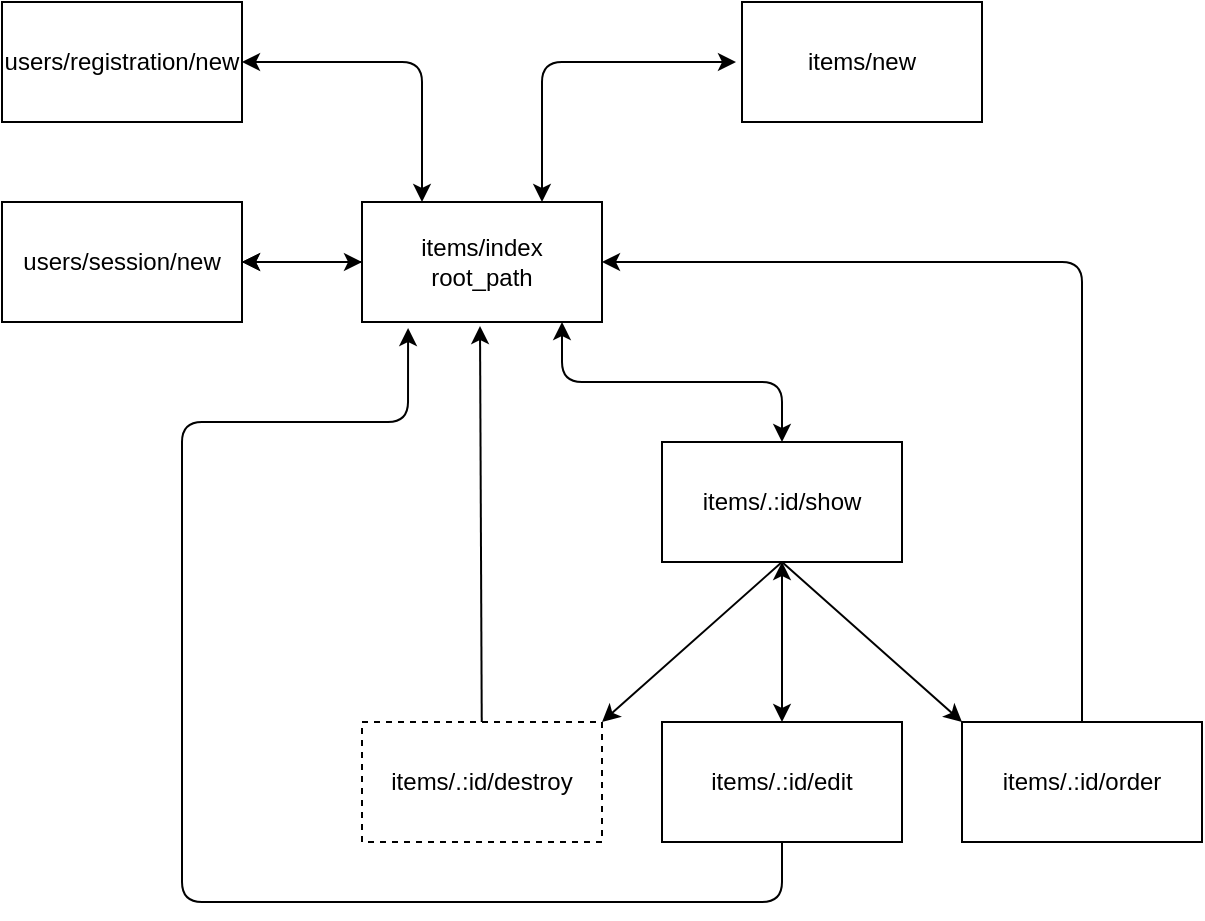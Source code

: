 <mxfile>
    <diagram id="-0GdH5kdE5t1OED48WSN" name="ページ1">
        <mxGraphModel dx="898" dy="627" grid="1" gridSize="10" guides="1" tooltips="1" connect="1" arrows="1" fold="1" page="1" pageScale="1" pageWidth="827" pageHeight="1169" math="0" shadow="0">
            <root>
                <mxCell id="0"/>
                <mxCell id="1" parent="0"/>
                <mxCell id="38" value="" style="edgeStyle=none;html=1;" parent="1" source="2" target="7" edge="1">
                    <mxGeometry relative="1" as="geometry"/>
                </mxCell>
                <mxCell id="39" value="" style="edgeStyle=none;html=1;" parent="1" source="2" target="7" edge="1">
                    <mxGeometry relative="1" as="geometry"/>
                </mxCell>
                <mxCell id="2" value="items/index&lt;br&gt;root_path" style="rounded=0;whiteSpace=wrap;html=1;" parent="1" vertex="1">
                    <mxGeometry x="330" y="210" width="120" height="60" as="geometry"/>
                </mxCell>
                <mxCell id="50" style="edgeStyle=none;html=1;entryX=0;entryY=0;entryDx=0;entryDy=0;exitX=0.5;exitY=1;exitDx=0;exitDy=0;" parent="1" source="3" target="4" edge="1">
                    <mxGeometry relative="1" as="geometry"/>
                </mxCell>
                <mxCell id="3" value="items/.:id/show" style="rounded=0;whiteSpace=wrap;html=1;" parent="1" vertex="1">
                    <mxGeometry x="480" y="330" width="120" height="60" as="geometry"/>
                </mxCell>
                <mxCell id="52" style="edgeStyle=none;html=1;entryX=1;entryY=0.5;entryDx=0;entryDy=0;exitX=0.5;exitY=0;exitDx=0;exitDy=0;" parent="1" source="4" target="2" edge="1">
                    <mxGeometry relative="1" as="geometry">
                        <Array as="points">
                            <mxPoint x="690" y="240"/>
                        </Array>
                    </mxGeometry>
                </mxCell>
                <mxCell id="4" value="items/.:id/order" style="rounded=0;whiteSpace=wrap;html=1;" parent="1" vertex="1">
                    <mxGeometry x="630" y="470" width="120" height="60" as="geometry"/>
                </mxCell>
                <mxCell id="6" value="users/registration/new" style="rounded=0;whiteSpace=wrap;html=1;" parent="1" vertex="1">
                    <mxGeometry x="150" y="110" width="120" height="60" as="geometry"/>
                </mxCell>
                <mxCell id="45" value="" style="edgeStyle=none;html=1;" parent="1" source="7" target="2" edge="1">
                    <mxGeometry relative="1" as="geometry"/>
                </mxCell>
                <mxCell id="7" value="users/session/new" style="rounded=0;whiteSpace=wrap;html=1;" parent="1" vertex="1">
                    <mxGeometry x="150" y="210" width="120" height="60" as="geometry"/>
                </mxCell>
                <mxCell id="20" value="items/new" style="rounded=0;whiteSpace=wrap;html=1;" parent="1" vertex="1">
                    <mxGeometry x="520" y="110" width="120" height="60" as="geometry"/>
                </mxCell>
                <mxCell id="53" style="edgeStyle=none;html=1;entryX=0.192;entryY=1.05;entryDx=0;entryDy=0;entryPerimeter=0;exitX=0.5;exitY=1;exitDx=0;exitDy=0;" parent="1" source="24" target="2" edge="1">
                    <mxGeometry relative="1" as="geometry">
                        <mxPoint x="240" y="360" as="targetPoint"/>
                        <Array as="points">
                            <mxPoint x="540" y="560"/>
                            <mxPoint x="240" y="560"/>
                            <mxPoint x="240" y="320"/>
                            <mxPoint x="353" y="320"/>
                        </Array>
                        <mxPoint x="530" y="533" as="sourcePoint"/>
                    </mxGeometry>
                </mxCell>
                <mxCell id="24" value="items/.:id/edit" style="rounded=0;whiteSpace=wrap;html=1;" parent="1" vertex="1">
                    <mxGeometry x="480" y="470" width="120" height="60" as="geometry"/>
                </mxCell>
                <mxCell id="25" value="" style="endArrow=classic;startArrow=classic;html=1;entryX=0.75;entryY=0;entryDx=0;entryDy=0;" parent="1" edge="1" target="2">
                    <mxGeometry width="50" height="50" relative="1" as="geometry">
                        <mxPoint x="517" y="140" as="sourcePoint"/>
                        <mxPoint x="440" y="180" as="targetPoint"/>
                        <Array as="points">
                            <mxPoint x="420" y="140"/>
                        </Array>
                    </mxGeometry>
                </mxCell>
                <mxCell id="54" style="edgeStyle=none;html=1;" parent="1" source="31" edge="1">
                    <mxGeometry relative="1" as="geometry">
                        <mxPoint x="389" y="272" as="targetPoint"/>
                    </mxGeometry>
                </mxCell>
                <mxCell id="31" value="items/.:id/destroy" style="rounded=0;whiteSpace=wrap;html=1;dashed=1;" parent="1" vertex="1">
                    <mxGeometry x="330" y="470" width="120" height="60" as="geometry"/>
                </mxCell>
                <mxCell id="33" value="" style="endArrow=classic;html=1;entryX=1;entryY=0;entryDx=0;entryDy=0;" parent="1" target="31" edge="1">
                    <mxGeometry width="50" height="50" relative="1" as="geometry">
                        <mxPoint x="540" y="390" as="sourcePoint"/>
                        <mxPoint x="460" y="500" as="targetPoint"/>
                    </mxGeometry>
                </mxCell>
                <mxCell id="55" value="" style="endArrow=classic;startArrow=classic;html=1;entryX=0.25;entryY=0;entryDx=0;entryDy=0;" edge="1" parent="1" target="2">
                    <mxGeometry width="50" height="50" relative="1" as="geometry">
                        <mxPoint x="270" y="140" as="sourcePoint"/>
                        <mxPoint x="360" y="140" as="targetPoint"/>
                        <Array as="points">
                            <mxPoint x="360" y="140"/>
                        </Array>
                    </mxGeometry>
                </mxCell>
                <mxCell id="56" value="" style="endArrow=classic;startArrow=classic;html=1;exitX=0.5;exitY=0;exitDx=0;exitDy=0;" edge="1" parent="1" source="3">
                    <mxGeometry width="50" height="50" relative="1" as="geometry">
                        <mxPoint x="380" y="320" as="sourcePoint"/>
                        <mxPoint x="430" y="270" as="targetPoint"/>
                        <Array as="points">
                            <mxPoint x="540" y="300"/>
                            <mxPoint x="430" y="300"/>
                        </Array>
                    </mxGeometry>
                </mxCell>
                <mxCell id="57" value="" style="endArrow=classic;startArrow=classic;html=1;exitX=0.5;exitY=0;exitDx=0;exitDy=0;" edge="1" parent="1" source="24">
                    <mxGeometry width="50" height="50" relative="1" as="geometry">
                        <mxPoint x="490" y="440" as="sourcePoint"/>
                        <mxPoint x="540" y="390" as="targetPoint"/>
                    </mxGeometry>
                </mxCell>
            </root>
        </mxGraphModel>
    </diagram>
</mxfile>